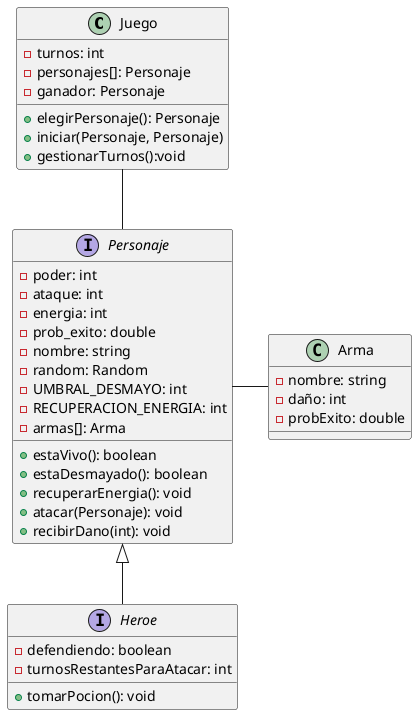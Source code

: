 @startuml

class Juego{
  - turnos: int
  - personajes[]: Personaje
  - ganador: Personaje
  + elegirPersonaje(): Personaje
  + iniciar(Personaje, Personaje)
  + gestionarTurnos():void
}

interface Personaje{
  - poder: int
  - ataque: int
  - energia: int
  - prob_exito: double
  - nombre: string
  - random: Random
  - UMBRAL_DESMAYO: int
  - RECUPERACION_ENERGIA: int
  - armas[]: Arma
  + estaVivo(): boolean
  + estaDesmayado(): boolean
  + recuperarEnergia(): void
  + atacar(Personaje): void
  + recibirDano(int): void
}

interface Heroe {
  - defendiendo: boolean
  - turnosRestantesParaAtacar: int
  + tomarPocion(): void
}

class Arma {
  - nombre: string
  - daño: int
  - probExito: double
}

Juego -- Personaje
Personaje -r- Arma
Personaje <|-- Heroe

@enduml
